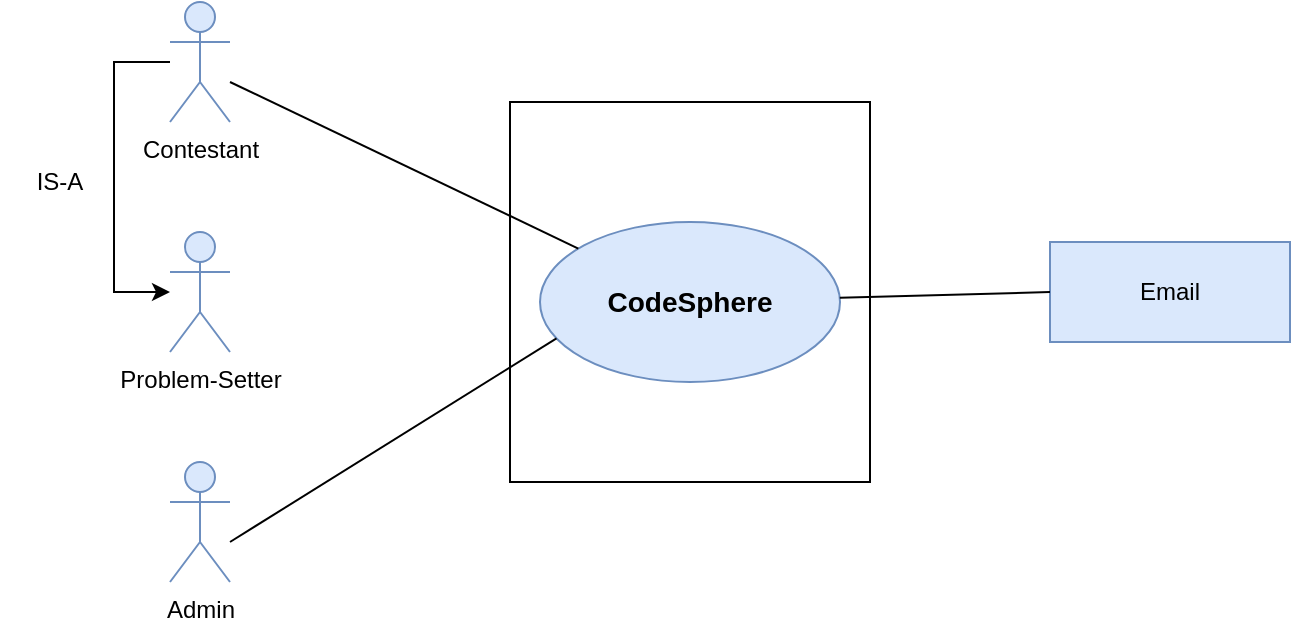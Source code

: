<mxfile version="24.0.8" type="device">
  <diagram name="Page-1" id="bheq17WEYrVu1cFGg6tN">
    <mxGraphModel dx="1050" dy="565" grid="0" gridSize="10" guides="1" tooltips="1" connect="1" arrows="1" fold="1" page="1" pageScale="1" pageWidth="850" pageHeight="1100" math="0" shadow="0">
      <root>
        <mxCell id="0" />
        <mxCell id="1" parent="0" />
        <mxCell id="eYCryditQCLKWW8v_9Gd-3" value="" style="rounded=0;whiteSpace=wrap;html=1;" parent="1" vertex="1">
          <mxGeometry x="350" y="190" width="180" height="190" as="geometry" />
        </mxCell>
        <mxCell id="eYCryditQCLKWW8v_9Gd-4" value="&lt;b&gt;&lt;font style=&quot;font-size: 14px;&quot;&gt;CodeSphere&lt;/font&gt;&lt;/b&gt;" style="ellipse;whiteSpace=wrap;html=1;fillColor=#dae8fc;strokeColor=#6c8ebf;" parent="1" vertex="1">
          <mxGeometry x="365" y="250" width="150" height="80" as="geometry" />
        </mxCell>
        <mxCell id="OujtlWWBv1zwHGfKpwZ--9" value="" style="edgeStyle=orthogonalEdgeStyle;rounded=0;orthogonalLoop=1;jettySize=auto;html=1;" parent="1" source="eYCryditQCLKWW8v_9Gd-9" target="eYCryditQCLKWW8v_9Gd-13" edge="1">
          <mxGeometry relative="1" as="geometry">
            <Array as="points">
              <mxPoint x="152" y="170" />
              <mxPoint x="152" y="285" />
            </Array>
          </mxGeometry>
        </mxCell>
        <mxCell id="eYCryditQCLKWW8v_9Gd-9" value="Contestant" style="shape=umlActor;verticalLabelPosition=bottom;verticalAlign=top;html=1;outlineConnect=0;fillColor=#dae8fc;strokeColor=#6c8ebf;" parent="1" vertex="1">
          <mxGeometry x="180" y="140" width="30" height="60" as="geometry" />
        </mxCell>
        <mxCell id="eYCryditQCLKWW8v_9Gd-13" value="Problem-Setter" style="shape=umlActor;verticalLabelPosition=bottom;verticalAlign=top;html=1;outlineConnect=0;fillColor=#dae8fc;strokeColor=#6c8ebf;" parent="1" vertex="1">
          <mxGeometry x="180" y="255" width="30" height="60" as="geometry" />
        </mxCell>
        <mxCell id="eYCryditQCLKWW8v_9Gd-17" value="Admin" style="shape=umlActor;verticalLabelPosition=bottom;verticalAlign=top;html=1;outlineConnect=0;fillColor=#dae8fc;strokeColor=#6c8ebf;" parent="1" vertex="1">
          <mxGeometry x="180" y="370" width="30" height="60" as="geometry" />
        </mxCell>
        <mxCell id="eYCryditQCLKWW8v_9Gd-20" value="Email" style="rounded=0;whiteSpace=wrap;html=1;fillColor=#dae8fc;strokeColor=#6c8ebf;" parent="1" vertex="1">
          <mxGeometry x="620" y="260" width="120" height="50" as="geometry" />
        </mxCell>
        <mxCell id="eYCryditQCLKWW8v_9Gd-22" value="" style="endArrow=none;html=1;rounded=0;" parent="1" target="eYCryditQCLKWW8v_9Gd-4" edge="1">
          <mxGeometry width="50" height="50" relative="1" as="geometry">
            <mxPoint x="210" y="180" as="sourcePoint" />
            <mxPoint x="340" y="250" as="targetPoint" />
          </mxGeometry>
        </mxCell>
        <mxCell id="eYCryditQCLKWW8v_9Gd-24" value="" style="endArrow=none;html=1;rounded=0;entryX=0.055;entryY=0.727;entryDx=0;entryDy=0;entryPerimeter=0;" parent="1" target="eYCryditQCLKWW8v_9Gd-4" edge="1">
          <mxGeometry width="50" height="50" relative="1" as="geometry">
            <mxPoint x="210" y="410" as="sourcePoint" />
            <mxPoint x="260" y="360" as="targetPoint" />
          </mxGeometry>
        </mxCell>
        <mxCell id="eYCryditQCLKWW8v_9Gd-26" value="" style="endArrow=none;html=1;rounded=0;entryX=0;entryY=0.5;entryDx=0;entryDy=0;" parent="1" source="eYCryditQCLKWW8v_9Gd-4" target="eYCryditQCLKWW8v_9Gd-20" edge="1">
          <mxGeometry width="50" height="50" relative="1" as="geometry">
            <mxPoint x="515" y="278.75" as="sourcePoint" />
            <mxPoint x="605" y="272.5" as="targetPoint" />
            <Array as="points" />
          </mxGeometry>
        </mxCell>
        <mxCell id="OujtlWWBv1zwHGfKpwZ--10" value="IS-A" style="text;html=1;align=center;verticalAlign=middle;whiteSpace=wrap;rounded=0;" parent="1" vertex="1">
          <mxGeometry x="95" y="215" width="60" height="30" as="geometry" />
        </mxCell>
      </root>
    </mxGraphModel>
  </diagram>
</mxfile>

